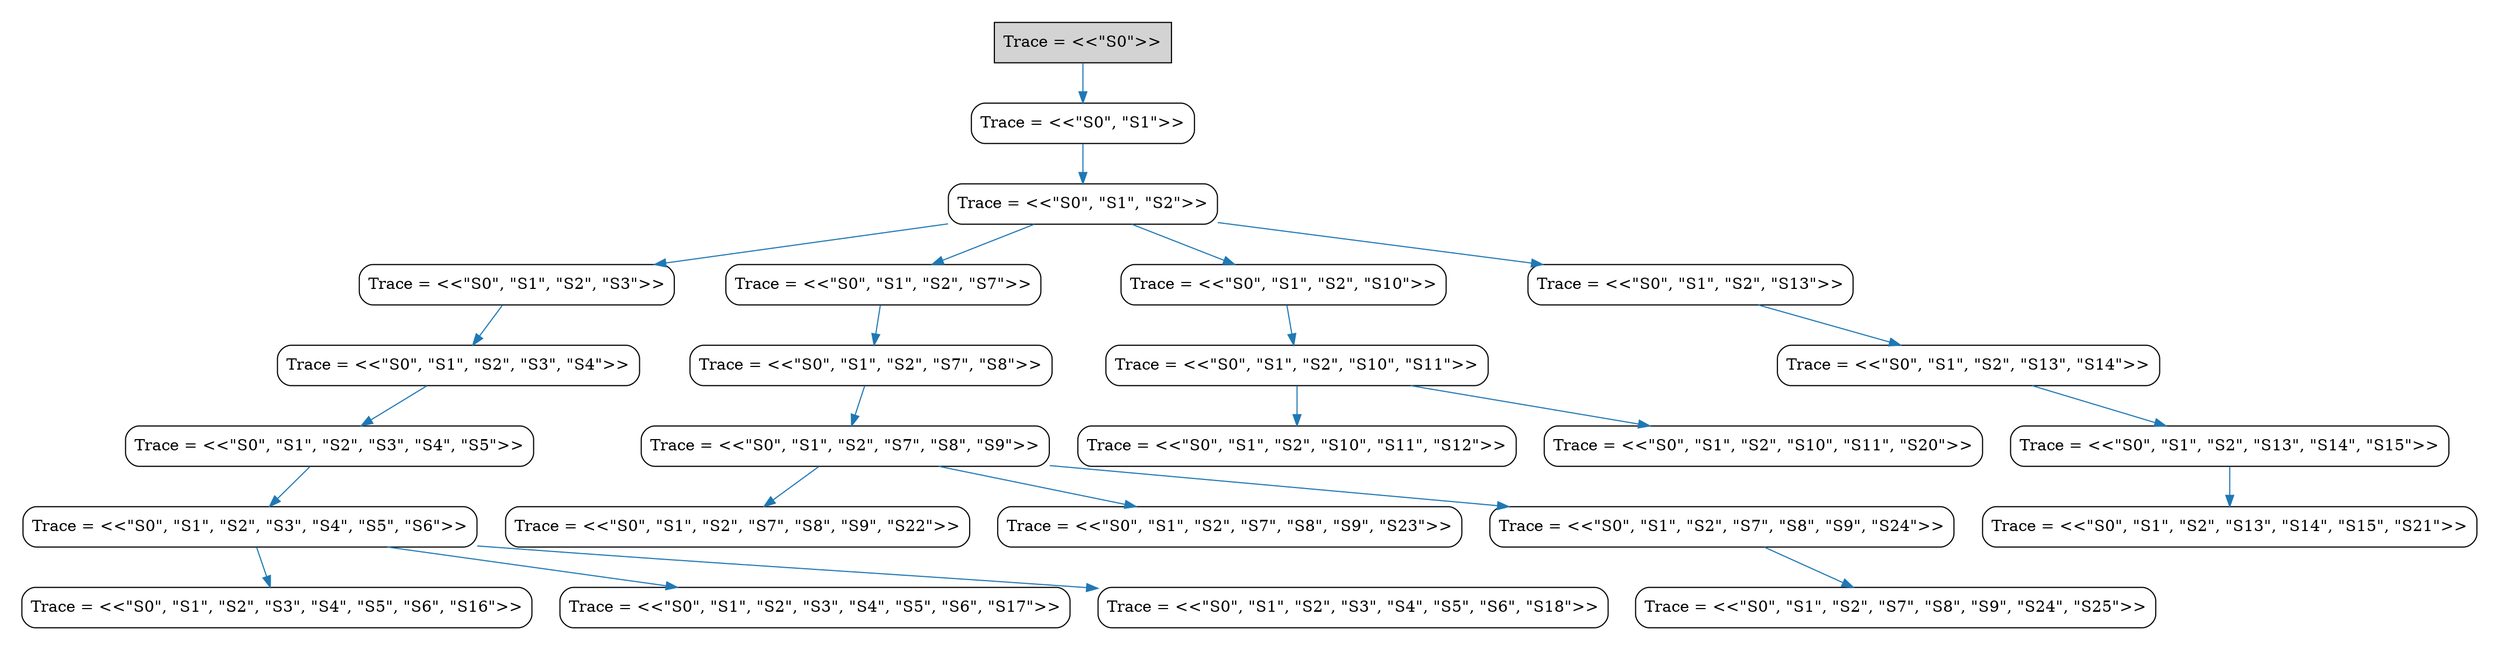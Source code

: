 strict digraph DiskGraph {
node [shape=box,style=rounded]
edge [colorscheme="paired12"]
nodesep=0.35;
subgraph cluster_graph {
color="white";
-2336204739630271824 [label="Trace = <<\"S0\">>",style = filled]
-2336204739630271824 -> -8336398163586586783 [label="",color="2",fontcolor="2"];
-8336398163586586783 [label="Trace = <<\"S0\", \"S1\">>",tooltip="Trace = <<\"S0\", \"S1\">>"];
-8336398163586586783 -> -4854060052381269131 [label="",color="2",fontcolor="2"];
-4854060052381269131 [label="Trace = <<\"S0\", \"S1\", \"S2\">>",tooltip="Trace = <<\"S0\", \"S1\", \"S2\">>"];
-4854060052381269131 -> -5582476697122797892 [label="",color="2",fontcolor="2"];
-5582476697122797892 [label="Trace = <<\"S0\", \"S1\", \"S2\", \"S3\">>",tooltip="Trace = <<\"S0\", \"S1\", \"S2\", \"S3\">>"];
-4854060052381269131 -> 1808531743686805282 [label="",color="2",fontcolor="2"];
1808531743686805282 [label="Trace = <<\"S0\", \"S1\", \"S2\", \"S7\">>",tooltip="Trace = <<\"S0\", \"S1\", \"S2\", \"S7\">>"];
-4854060052381269131 -> -4662587502995905282 [label="",color="2",fontcolor="2"];
-4662587502995905282 [label="Trace = <<\"S0\", \"S1\", \"S2\", \"S10\">>",tooltip="Trace = <<\"S0\", \"S1\", \"S2\", \"S10\">>"];
-5582476697122797892 -> 5696229456309944803 [label="",color="2",fontcolor="2"];
5696229456309944803 [label="Trace = <<\"S0\", \"S1\", \"S2\", \"S3\", \"S4\">>",tooltip="Trace = <<\"S0\", \"S1\", \"S2\", \"S3\", \"S4\">>"];
-4854060052381269131 -> 8302866063923669803 [label="",color="2",fontcolor="2"];
8302866063923669803 [label="Trace = <<\"S0\", \"S1\", \"S2\", \"S13\">>",tooltip="Trace = <<\"S0\", \"S1\", \"S2\", \"S13\">>"];
1808531743686805282 -> 3727683610120357456 [label="",color="2",fontcolor="2"];
3727683610120357456 [label="Trace = <<\"S0\", \"S1\", \"S2\", \"S7\", \"S8\">>",tooltip="Trace = <<\"S0\", \"S1\", \"S2\", \"S7\", \"S8\">>"];
-4662587502995905282 -> -5924386419361067806 [label="",color="2",fontcolor="2"];
-5924386419361067806 [label="Trace = <<\"S0\", \"S1\", \"S2\", \"S10\", \"S11\">>",tooltip="Trace = <<\"S0\", \"S1\", \"S2\", \"S10\", \"S11\">>"];
8302866063923669803 -> -8855452830295496028 [label="",color="2",fontcolor="2"];
-8855452830295496028 [label="Trace = <<\"S0\", \"S1\", \"S2\", \"S13\", \"S14\">>",tooltip="Trace = <<\"S0\", \"S1\", \"S2\", \"S13\", \"S14\">>"];
3727683610120357456 -> 3694743820618835024 [label="",color="2",fontcolor="2"];
3694743820618835024 [label="Trace = <<\"S0\", \"S1\", \"S2\", \"S7\", \"S8\", \"S9\">>",tooltip="Trace = <<\"S0\", \"S1\", \"S2\", \"S7\", \"S8\", \"S9\">>"];
-8855452830295496028 -> 3418722138540325537 [label="",color="2",fontcolor="2"];
3418722138540325537 [label="Trace = <<\"S0\", \"S1\", \"S2\", \"S13\", \"S14\", \"S15\">>",tooltip="Trace = <<\"S0\", \"S1\", \"S2\", \"S13\", \"S14\", \"S15\">>"];
3694743820618835024 -> -4942326756848250026 [label="",color="2",fontcolor="2"];
-4942326756848250026 [label="Trace = <<\"S0\", \"S1\", \"S2\", \"S7\", \"S8\", \"S9\", \"S22\">>",tooltip="Trace = <<\"S0\", \"S1\", \"S2\", \"S7\", \"S8\", \"S9\", \"S22\">>"];
3694743820618835024 -> 2509867738340932684 [label="",color="2",fontcolor="2"];
2509867738340932684 [label="Trace = <<\"S0\", \"S1\", \"S2\", \"S7\", \"S8\", \"S9\", \"S23\">>",tooltip="Trace = <<\"S0\", \"S1\", \"S2\", \"S7\", \"S8\", \"S9\", \"S23\">>"];
3694743820618835024 -> 4987868025651196423 [label="",color="2",fontcolor="2"];
4987868025651196423 [label="Trace = <<\"S0\", \"S1\", \"S2\", \"S7\", \"S8\", \"S9\", \"S24\">>",tooltip="Trace = <<\"S0\", \"S1\", \"S2\", \"S7\", \"S8\", \"S9\", \"S24\">>"];
3418722138540325537 -> 98217392910732017 [label="",color="2",fontcolor="2"];
98217392910732017 [label="Trace = <<\"S0\", \"S1\", \"S2\", \"S13\", \"S14\", \"S15\", \"S21\">>",tooltip="Trace = <<\"S0\", \"S1\", \"S2\", \"S13\", \"S14\", \"S15\", \"S21\">>"];
5696229456309944803 -> -9131748717607811473 [label="",color="2",fontcolor="2"];
-9131748717607811473 [label="Trace = <<\"S0\", \"S1\", \"S2\", \"S3\", \"S4\", \"S5\">>",tooltip="Trace = <<\"S0\", \"S1\", \"S2\", \"S3\", \"S4\", \"S5\">>"];
4987868025651196423 -> 8256293932180524251 [label="",color="2",fontcolor="2"];
8256293932180524251 [label="Trace = <<\"S0\", \"S1\", \"S2\", \"S7\", \"S8\", \"S9\", \"S24\", \"S25\">>",tooltip="Trace = <<\"S0\", \"S1\", \"S2\", \"S7\", \"S8\", \"S9\", \"S24\", \"S25\">>"];
-9131748717607811473 -> -3070104806046510557 [label="",color="2",fontcolor="2"];
-3070104806046510557 [label="Trace = <<\"S0\", \"S1\", \"S2\", \"S3\", \"S4\", \"S5\", \"S6\">>",tooltip="Trace = <<\"S0\", \"S1\", \"S2\", \"S3\", \"S4\", \"S5\", \"S6\">>"];
-3070104806046510557 -> 5894285314348784684 [label="",color="2",fontcolor="2"];
5894285314348784684 [label="Trace = <<\"S0\", \"S1\", \"S2\", \"S3\", \"S4\", \"S5\", \"S6\", \"S16\">>",tooltip="Trace = <<\"S0\", \"S1\", \"S2\", \"S3\", \"S4\", \"S5\", \"S6\", \"S16\">>"];
-5924386419361067806 -> 5512342327180595820 [label="",color="2",fontcolor="2"];
5512342327180595820 [label="Trace = <<\"S0\", \"S1\", \"S2\", \"S10\", \"S11\", \"S12\">>",tooltip="Trace = <<\"S0\", \"S1\", \"S2\", \"S10\", \"S11\", \"S12\">>"];
-3070104806046510557 -> -4003359037294939338 [label="",color="2",fontcolor="2"];
-4003359037294939338 [label="Trace = <<\"S0\", \"S1\", \"S2\", \"S3\", \"S4\", \"S5\", \"S6\", \"S17\">>",tooltip="Trace = <<\"S0\", \"S1\", \"S2\", \"S3\", \"S4\", \"S5\", \"S6\", \"S17\">>"];
-3070104806046510557 -> -7055464392855650118 [label="",color="2",fontcolor="2"];
-7055464392855650118 [label="Trace = <<\"S0\", \"S1\", \"S2\", \"S3\", \"S4\", \"S5\", \"S6\", \"S18\">>",tooltip="Trace = <<\"S0\", \"S1\", \"S2\", \"S3\", \"S4\", \"S5\", \"S6\", \"S18\">>"];
-5924386419361067806 -> 1288828657690474520 [label="",color="2",fontcolor="2"];
1288828657690474520 [label="Trace = <<\"S0\", \"S1\", \"S2\", \"S10\", \"S11\", \"S20\">>",tooltip="Trace = <<\"S0\", \"S1\", \"S2\", \"S10\", \"S11\", \"S20\">>"];
{rank = same; -2336204739630271824;}
{rank = same; -8336398163586586783;}
{rank = same; -4854060052381269131;}
{rank = same; 8302866063923669803;-5582476697122797892;1808531743686805282;-4662587502995905282;}
{rank = same; 3727683610120357456;5696229456309944803;-8855452830295496028;-5924386419361067806;}
{rank = same; 3694743820618835024;-9131748717607811473;3418722138540325537;}
{rank = same; 4987868025651196423;-3070104806046510557;}
}
}